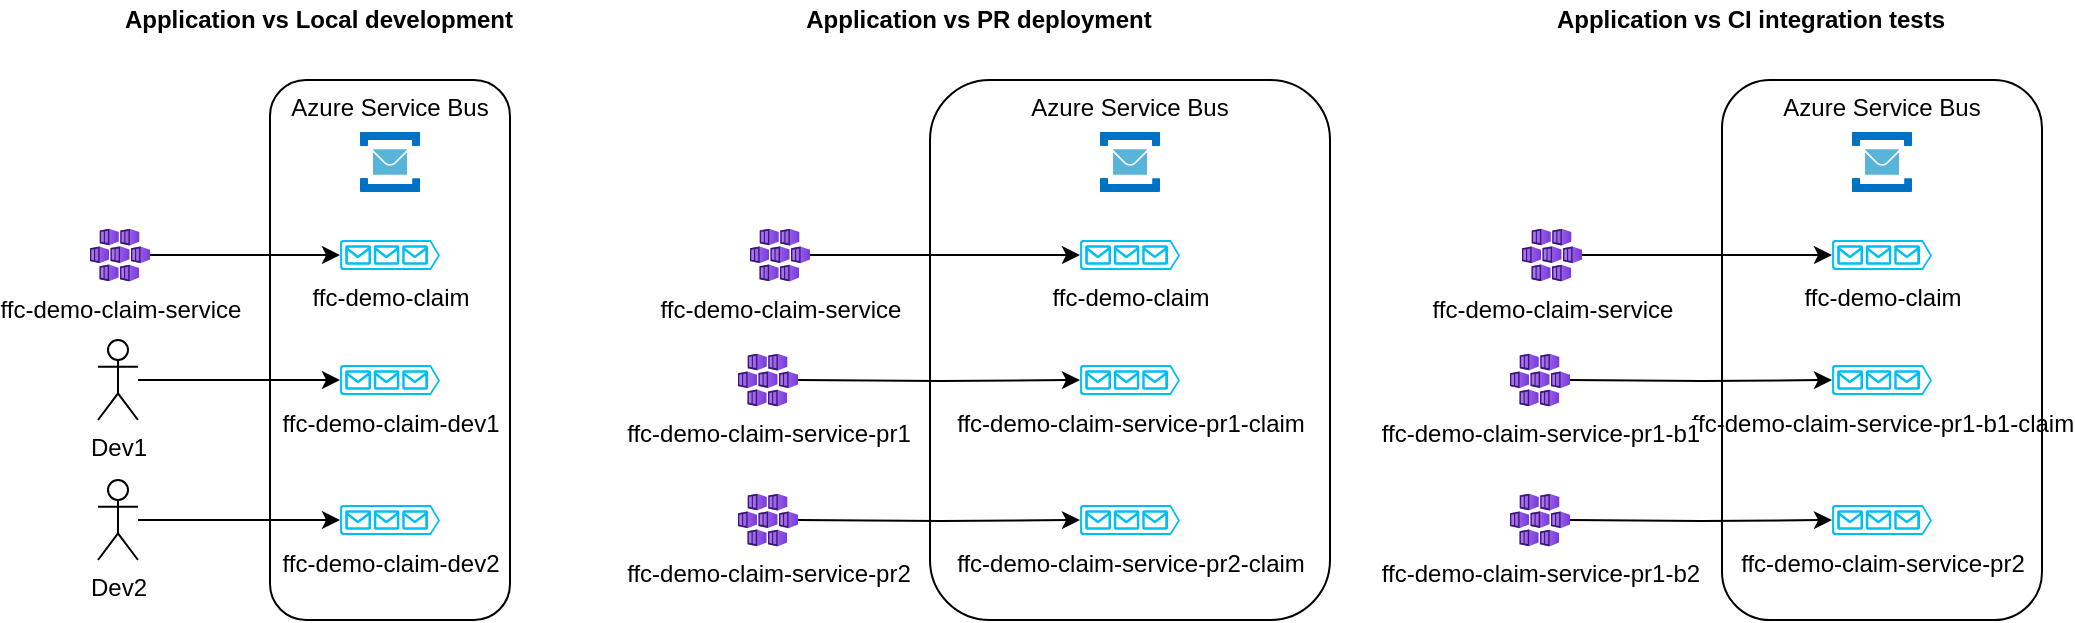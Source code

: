 <mxfile version="14.6.9" type="github">
  <diagram id="j1ZAkHsWsdIPEYQirBjA" name="Page-1">
    <mxGraphModel dx="1422" dy="762" grid="1" gridSize="10" guides="1" tooltips="1" connect="1" arrows="1" fold="1" page="1" pageScale="1" pageWidth="827" pageHeight="1169" math="0" shadow="0">
      <root>
        <mxCell id="0" />
        <mxCell id="1" parent="0" />
        <mxCell id="i7MT5FbIJc9e3ZGVbQK6-1" value="Azure Service Bus" style="rounded=1;whiteSpace=wrap;html=1;verticalAlign=top;" vertex="1" parent="1">
          <mxGeometry x="240" y="160" width="120" height="270" as="geometry" />
        </mxCell>
        <mxCell id="i7MT5FbIJc9e3ZGVbQK6-10" style="edgeStyle=orthogonalEdgeStyle;rounded=0;orthogonalLoop=1;jettySize=auto;html=1;entryX=0;entryY=0.5;entryDx=0;entryDy=0;entryPerimeter=0;" edge="1" parent="1" source="i7MT5FbIJc9e3ZGVbQK6-2" target="i7MT5FbIJc9e3ZGVbQK6-9">
          <mxGeometry relative="1" as="geometry" />
        </mxCell>
        <mxCell id="i7MT5FbIJc9e3ZGVbQK6-2" value="Dev1" style="shape=umlActor;verticalLabelPosition=bottom;verticalAlign=top;html=1;outlineConnect=0;" vertex="1" parent="1">
          <mxGeometry x="154" y="290" width="20" height="40" as="geometry" />
        </mxCell>
        <mxCell id="i7MT5FbIJc9e3ZGVbQK6-4" value="" style="aspect=fixed;html=1;points=[];align=center;image;fontSize=12;image=img/lib/mscae/Service_Bus.svg;" vertex="1" parent="1">
          <mxGeometry x="285" y="186" width="30" height="30" as="geometry" />
        </mxCell>
        <mxCell id="i7MT5FbIJc9e3ZGVbQK6-5" value="ffc-demo-claim" style="verticalLabelPosition=bottom;html=1;verticalAlign=top;align=center;strokeColor=none;fillColor=#00BEF2;shape=mxgraph.azure.queue_generic;pointerEvents=1;" vertex="1" parent="1">
          <mxGeometry x="275" y="240" width="50" height="15" as="geometry" />
        </mxCell>
        <mxCell id="i7MT5FbIJc9e3ZGVbQK6-7" style="edgeStyle=orthogonalEdgeStyle;rounded=0;orthogonalLoop=1;jettySize=auto;html=1;entryX=0;entryY=0.5;entryDx=0;entryDy=0;entryPerimeter=0;" edge="1" parent="1" source="i7MT5FbIJc9e3ZGVbQK6-6" target="i7MT5FbIJc9e3ZGVbQK6-5">
          <mxGeometry relative="1" as="geometry" />
        </mxCell>
        <mxCell id="i7MT5FbIJc9e3ZGVbQK6-6" value="ffc-demo-claim-service" style="aspect=fixed;html=1;points=[];align=center;image;fontSize=12;image=img/lib/azure2/compute/Kubernetes_Services.svg;" vertex="1" parent="1">
          <mxGeometry x="150" y="234.27" width="30" height="26.47" as="geometry" />
        </mxCell>
        <mxCell id="i7MT5FbIJc9e3ZGVbQK6-9" value="ffc-demo-claim-dev1" style="verticalLabelPosition=bottom;html=1;verticalAlign=top;align=center;strokeColor=none;fillColor=#00BEF2;shape=mxgraph.azure.queue_generic;pointerEvents=1;" vertex="1" parent="1">
          <mxGeometry x="275" y="302.5" width="50" height="15" as="geometry" />
        </mxCell>
        <mxCell id="i7MT5FbIJc9e3ZGVbQK6-11" style="edgeStyle=orthogonalEdgeStyle;rounded=0;orthogonalLoop=1;jettySize=auto;html=1;entryX=0;entryY=0.5;entryDx=0;entryDy=0;entryPerimeter=0;" edge="1" parent="1" source="i7MT5FbIJc9e3ZGVbQK6-12" target="i7MT5FbIJc9e3ZGVbQK6-13">
          <mxGeometry relative="1" as="geometry" />
        </mxCell>
        <mxCell id="i7MT5FbIJc9e3ZGVbQK6-12" value="Dev2" style="shape=umlActor;verticalLabelPosition=bottom;verticalAlign=top;html=1;outlineConnect=0;" vertex="1" parent="1">
          <mxGeometry x="154" y="360" width="20" height="40" as="geometry" />
        </mxCell>
        <mxCell id="i7MT5FbIJc9e3ZGVbQK6-13" value="ffc-demo-claim-dev2" style="verticalLabelPosition=bottom;html=1;verticalAlign=top;align=center;strokeColor=none;fillColor=#00BEF2;shape=mxgraph.azure.queue_generic;pointerEvents=1;" vertex="1" parent="1">
          <mxGeometry x="275" y="372.5" width="50" height="15" as="geometry" />
        </mxCell>
        <mxCell id="i7MT5FbIJc9e3ZGVbQK6-14" value="Application vs Local development" style="text;html=1;strokeColor=none;fillColor=none;align=center;verticalAlign=middle;whiteSpace=wrap;rounded=0;fontStyle=1" vertex="1" parent="1">
          <mxGeometry x="160" y="120" width="209" height="20" as="geometry" />
        </mxCell>
        <mxCell id="i7MT5FbIJc9e3ZGVbQK6-16" value="Azure Service Bus" style="rounded=1;whiteSpace=wrap;html=1;verticalAlign=top;" vertex="1" parent="1">
          <mxGeometry x="570" y="160" width="200" height="270" as="geometry" />
        </mxCell>
        <mxCell id="i7MT5FbIJc9e3ZGVbQK6-17" style="edgeStyle=orthogonalEdgeStyle;rounded=0;orthogonalLoop=1;jettySize=auto;html=1;entryX=0;entryY=0.5;entryDx=0;entryDy=0;entryPerimeter=0;" edge="1" parent="1" target="i7MT5FbIJc9e3ZGVbQK6-23">
          <mxGeometry relative="1" as="geometry">
            <mxPoint x="504" y="310" as="sourcePoint" />
          </mxGeometry>
        </mxCell>
        <mxCell id="i7MT5FbIJc9e3ZGVbQK6-19" value="" style="aspect=fixed;html=1;points=[];align=center;image;fontSize=12;image=img/lib/mscae/Service_Bus.svg;" vertex="1" parent="1">
          <mxGeometry x="655" y="186" width="30" height="30" as="geometry" />
        </mxCell>
        <mxCell id="i7MT5FbIJc9e3ZGVbQK6-20" value="ffc-demo-claim" style="verticalLabelPosition=bottom;html=1;verticalAlign=top;align=center;strokeColor=none;fillColor=#00BEF2;shape=mxgraph.azure.queue_generic;pointerEvents=1;" vertex="1" parent="1">
          <mxGeometry x="645" y="240" width="50" height="15" as="geometry" />
        </mxCell>
        <mxCell id="i7MT5FbIJc9e3ZGVbQK6-21" style="edgeStyle=orthogonalEdgeStyle;rounded=0;orthogonalLoop=1;jettySize=auto;html=1;entryX=0;entryY=0.5;entryDx=0;entryDy=0;entryPerimeter=0;" edge="1" parent="1" source="i7MT5FbIJc9e3ZGVbQK6-22" target="i7MT5FbIJc9e3ZGVbQK6-20">
          <mxGeometry relative="1" as="geometry" />
        </mxCell>
        <mxCell id="i7MT5FbIJc9e3ZGVbQK6-22" value="ffc-demo-claim-service" style="aspect=fixed;html=1;points=[];align=center;image;fontSize=12;image=img/lib/azure2/compute/Kubernetes_Services.svg;" vertex="1" parent="1">
          <mxGeometry x="480" y="234.27" width="30" height="26.47" as="geometry" />
        </mxCell>
        <mxCell id="i7MT5FbIJc9e3ZGVbQK6-23" value="ffc-demo-claim-service-pr1-claim" style="verticalLabelPosition=bottom;html=1;verticalAlign=top;align=center;strokeColor=none;fillColor=#00BEF2;shape=mxgraph.azure.queue_generic;pointerEvents=1;" vertex="1" parent="1">
          <mxGeometry x="645" y="302.5" width="50" height="15" as="geometry" />
        </mxCell>
        <mxCell id="i7MT5FbIJc9e3ZGVbQK6-24" style="edgeStyle=orthogonalEdgeStyle;rounded=0;orthogonalLoop=1;jettySize=auto;html=1;entryX=0;entryY=0.5;entryDx=0;entryDy=0;entryPerimeter=0;" edge="1" parent="1" target="i7MT5FbIJc9e3ZGVbQK6-26">
          <mxGeometry relative="1" as="geometry">
            <mxPoint x="504" y="380" as="sourcePoint" />
          </mxGeometry>
        </mxCell>
        <mxCell id="i7MT5FbIJc9e3ZGVbQK6-26" value="ffc-demo-claim-service-pr2-claim" style="verticalLabelPosition=bottom;html=1;verticalAlign=top;align=center;strokeColor=none;fillColor=#00BEF2;shape=mxgraph.azure.queue_generic;pointerEvents=1;" vertex="1" parent="1">
          <mxGeometry x="645" y="372.5" width="50" height="15" as="geometry" />
        </mxCell>
        <mxCell id="i7MT5FbIJc9e3ZGVbQK6-27" value="Application vs PR deployment" style="text;html=1;strokeColor=none;fillColor=none;align=center;verticalAlign=middle;whiteSpace=wrap;rounded=0;fontStyle=1" vertex="1" parent="1">
          <mxGeometry x="490" y="120" width="209" height="20" as="geometry" />
        </mxCell>
        <mxCell id="i7MT5FbIJc9e3ZGVbQK6-28" value="ffc-demo-claim-service-pr1" style="aspect=fixed;html=1;points=[];align=center;image;fontSize=12;image=img/lib/azure2/compute/Kubernetes_Services.svg;" vertex="1" parent="1">
          <mxGeometry x="474" y="296.77" width="30" height="26.47" as="geometry" />
        </mxCell>
        <mxCell id="i7MT5FbIJc9e3ZGVbQK6-29" value="ffc-demo-claim-service-pr2" style="aspect=fixed;html=1;points=[];align=center;image;fontSize=12;image=img/lib/azure2/compute/Kubernetes_Services.svg;" vertex="1" parent="1">
          <mxGeometry x="474" y="366.77" width="30" height="26.47" as="geometry" />
        </mxCell>
        <mxCell id="i7MT5FbIJc9e3ZGVbQK6-30" value="Azure Service Bus" style="rounded=1;whiteSpace=wrap;html=1;verticalAlign=top;" vertex="1" parent="1">
          <mxGeometry x="966" y="160" width="160" height="270" as="geometry" />
        </mxCell>
        <mxCell id="i7MT5FbIJc9e3ZGVbQK6-31" style="edgeStyle=orthogonalEdgeStyle;rounded=0;orthogonalLoop=1;jettySize=auto;html=1;entryX=0;entryY=0.5;entryDx=0;entryDy=0;entryPerimeter=0;" edge="1" parent="1" target="i7MT5FbIJc9e3ZGVbQK6-36">
          <mxGeometry relative="1" as="geometry">
            <mxPoint x="890" y="310" as="sourcePoint" />
          </mxGeometry>
        </mxCell>
        <mxCell id="i7MT5FbIJc9e3ZGVbQK6-32" value="" style="aspect=fixed;html=1;points=[];align=center;image;fontSize=12;image=img/lib/mscae/Service_Bus.svg;" vertex="1" parent="1">
          <mxGeometry x="1031" y="186" width="30" height="30" as="geometry" />
        </mxCell>
        <mxCell id="i7MT5FbIJc9e3ZGVbQK6-33" value="ffc-demo-claim" style="verticalLabelPosition=bottom;html=1;verticalAlign=top;align=center;strokeColor=none;fillColor=#00BEF2;shape=mxgraph.azure.queue_generic;pointerEvents=1;" vertex="1" parent="1">
          <mxGeometry x="1021" y="240" width="50" height="15" as="geometry" />
        </mxCell>
        <mxCell id="i7MT5FbIJc9e3ZGVbQK6-34" style="edgeStyle=orthogonalEdgeStyle;rounded=0;orthogonalLoop=1;jettySize=auto;html=1;entryX=0;entryY=0.5;entryDx=0;entryDy=0;entryPerimeter=0;" edge="1" parent="1" source="i7MT5FbIJc9e3ZGVbQK6-35" target="i7MT5FbIJc9e3ZGVbQK6-33">
          <mxGeometry relative="1" as="geometry" />
        </mxCell>
        <mxCell id="i7MT5FbIJc9e3ZGVbQK6-35" value="ffc-demo-claim-service" style="aspect=fixed;html=1;points=[];align=center;image;fontSize=12;image=img/lib/azure2/compute/Kubernetes_Services.svg;" vertex="1" parent="1">
          <mxGeometry x="866" y="234.27" width="30" height="26.47" as="geometry" />
        </mxCell>
        <mxCell id="i7MT5FbIJc9e3ZGVbQK6-36" value="ffc-demo-claim-service-pr1-b1-claim" style="verticalLabelPosition=bottom;html=1;verticalAlign=top;align=center;strokeColor=none;fillColor=#00BEF2;shape=mxgraph.azure.queue_generic;pointerEvents=1;" vertex="1" parent="1">
          <mxGeometry x="1021" y="302.5" width="50" height="15" as="geometry" />
        </mxCell>
        <mxCell id="i7MT5FbIJc9e3ZGVbQK6-37" style="edgeStyle=orthogonalEdgeStyle;rounded=0;orthogonalLoop=1;jettySize=auto;html=1;entryX=0;entryY=0.5;entryDx=0;entryDy=0;entryPerimeter=0;" edge="1" parent="1" target="i7MT5FbIJc9e3ZGVbQK6-38">
          <mxGeometry relative="1" as="geometry">
            <mxPoint x="890" y="380" as="sourcePoint" />
          </mxGeometry>
        </mxCell>
        <mxCell id="i7MT5FbIJc9e3ZGVbQK6-38" value="ffc-demo-claim-service-pr2" style="verticalLabelPosition=bottom;html=1;verticalAlign=top;align=center;strokeColor=none;fillColor=#00BEF2;shape=mxgraph.azure.queue_generic;pointerEvents=1;" vertex="1" parent="1">
          <mxGeometry x="1021" y="372.5" width="50" height="15" as="geometry" />
        </mxCell>
        <mxCell id="i7MT5FbIJc9e3ZGVbQK6-39" value="Application vs CI integration tests" style="text;html=1;strokeColor=none;fillColor=none;align=center;verticalAlign=middle;whiteSpace=wrap;rounded=0;fontStyle=1" vertex="1" parent="1">
          <mxGeometry x="876" y="120" width="209" height="20" as="geometry" />
        </mxCell>
        <mxCell id="i7MT5FbIJc9e3ZGVbQK6-40" value="ffc-demo-claim-service-pr1-b1" style="aspect=fixed;html=1;points=[];align=center;image;fontSize=12;image=img/lib/azure2/compute/Kubernetes_Services.svg;" vertex="1" parent="1">
          <mxGeometry x="860" y="296.77" width="30" height="26.47" as="geometry" />
        </mxCell>
        <mxCell id="i7MT5FbIJc9e3ZGVbQK6-41" value="ffc-demo-claim-service-pr1-b2" style="aspect=fixed;html=1;points=[];align=center;image;fontSize=12;image=img/lib/azure2/compute/Kubernetes_Services.svg;" vertex="1" parent="1">
          <mxGeometry x="860" y="366.77" width="30" height="26.47" as="geometry" />
        </mxCell>
      </root>
    </mxGraphModel>
  </diagram>
</mxfile>
